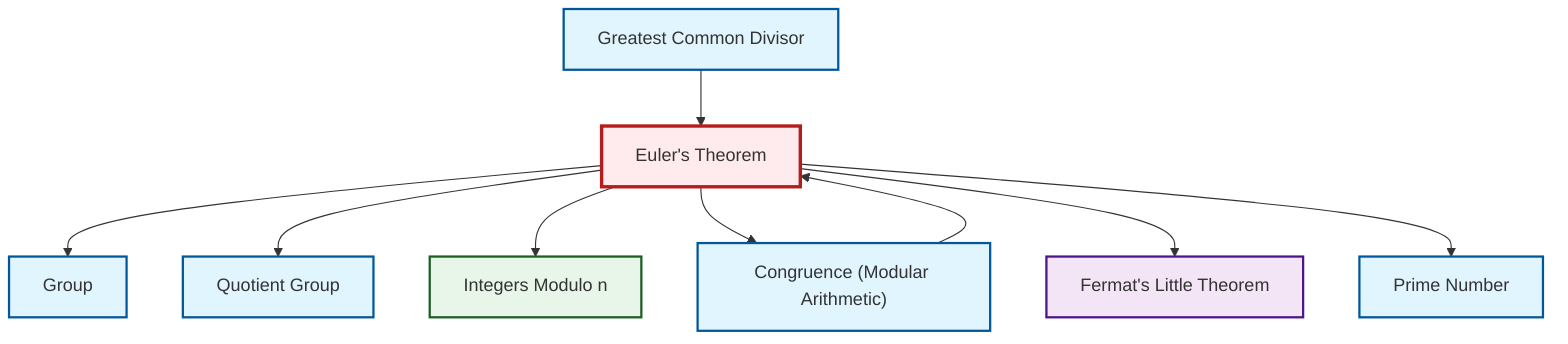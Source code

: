 graph TD
    classDef definition fill:#e1f5fe,stroke:#01579b,stroke-width:2px
    classDef theorem fill:#f3e5f5,stroke:#4a148c,stroke-width:2px
    classDef axiom fill:#fff3e0,stroke:#e65100,stroke-width:2px
    classDef example fill:#e8f5e9,stroke:#1b5e20,stroke-width:2px
    classDef current fill:#ffebee,stroke:#b71c1c,stroke-width:3px
    def-quotient-group["Quotient Group"]:::definition
    def-gcd["Greatest Common Divisor"]:::definition
    ex-quotient-integers-mod-n["Integers Modulo n"]:::example
    thm-euler["Euler's Theorem"]:::theorem
    def-group["Group"]:::definition
    def-congruence["Congruence (Modular Arithmetic)"]:::definition
    thm-fermat-little["Fermat's Little Theorem"]:::theorem
    def-prime["Prime Number"]:::definition
    def-congruence --> thm-euler
    def-gcd --> thm-euler
    thm-euler --> def-group
    thm-euler --> def-quotient-group
    thm-euler --> ex-quotient-integers-mod-n
    thm-euler --> def-congruence
    thm-euler --> thm-fermat-little
    thm-euler --> def-prime
    class thm-euler current